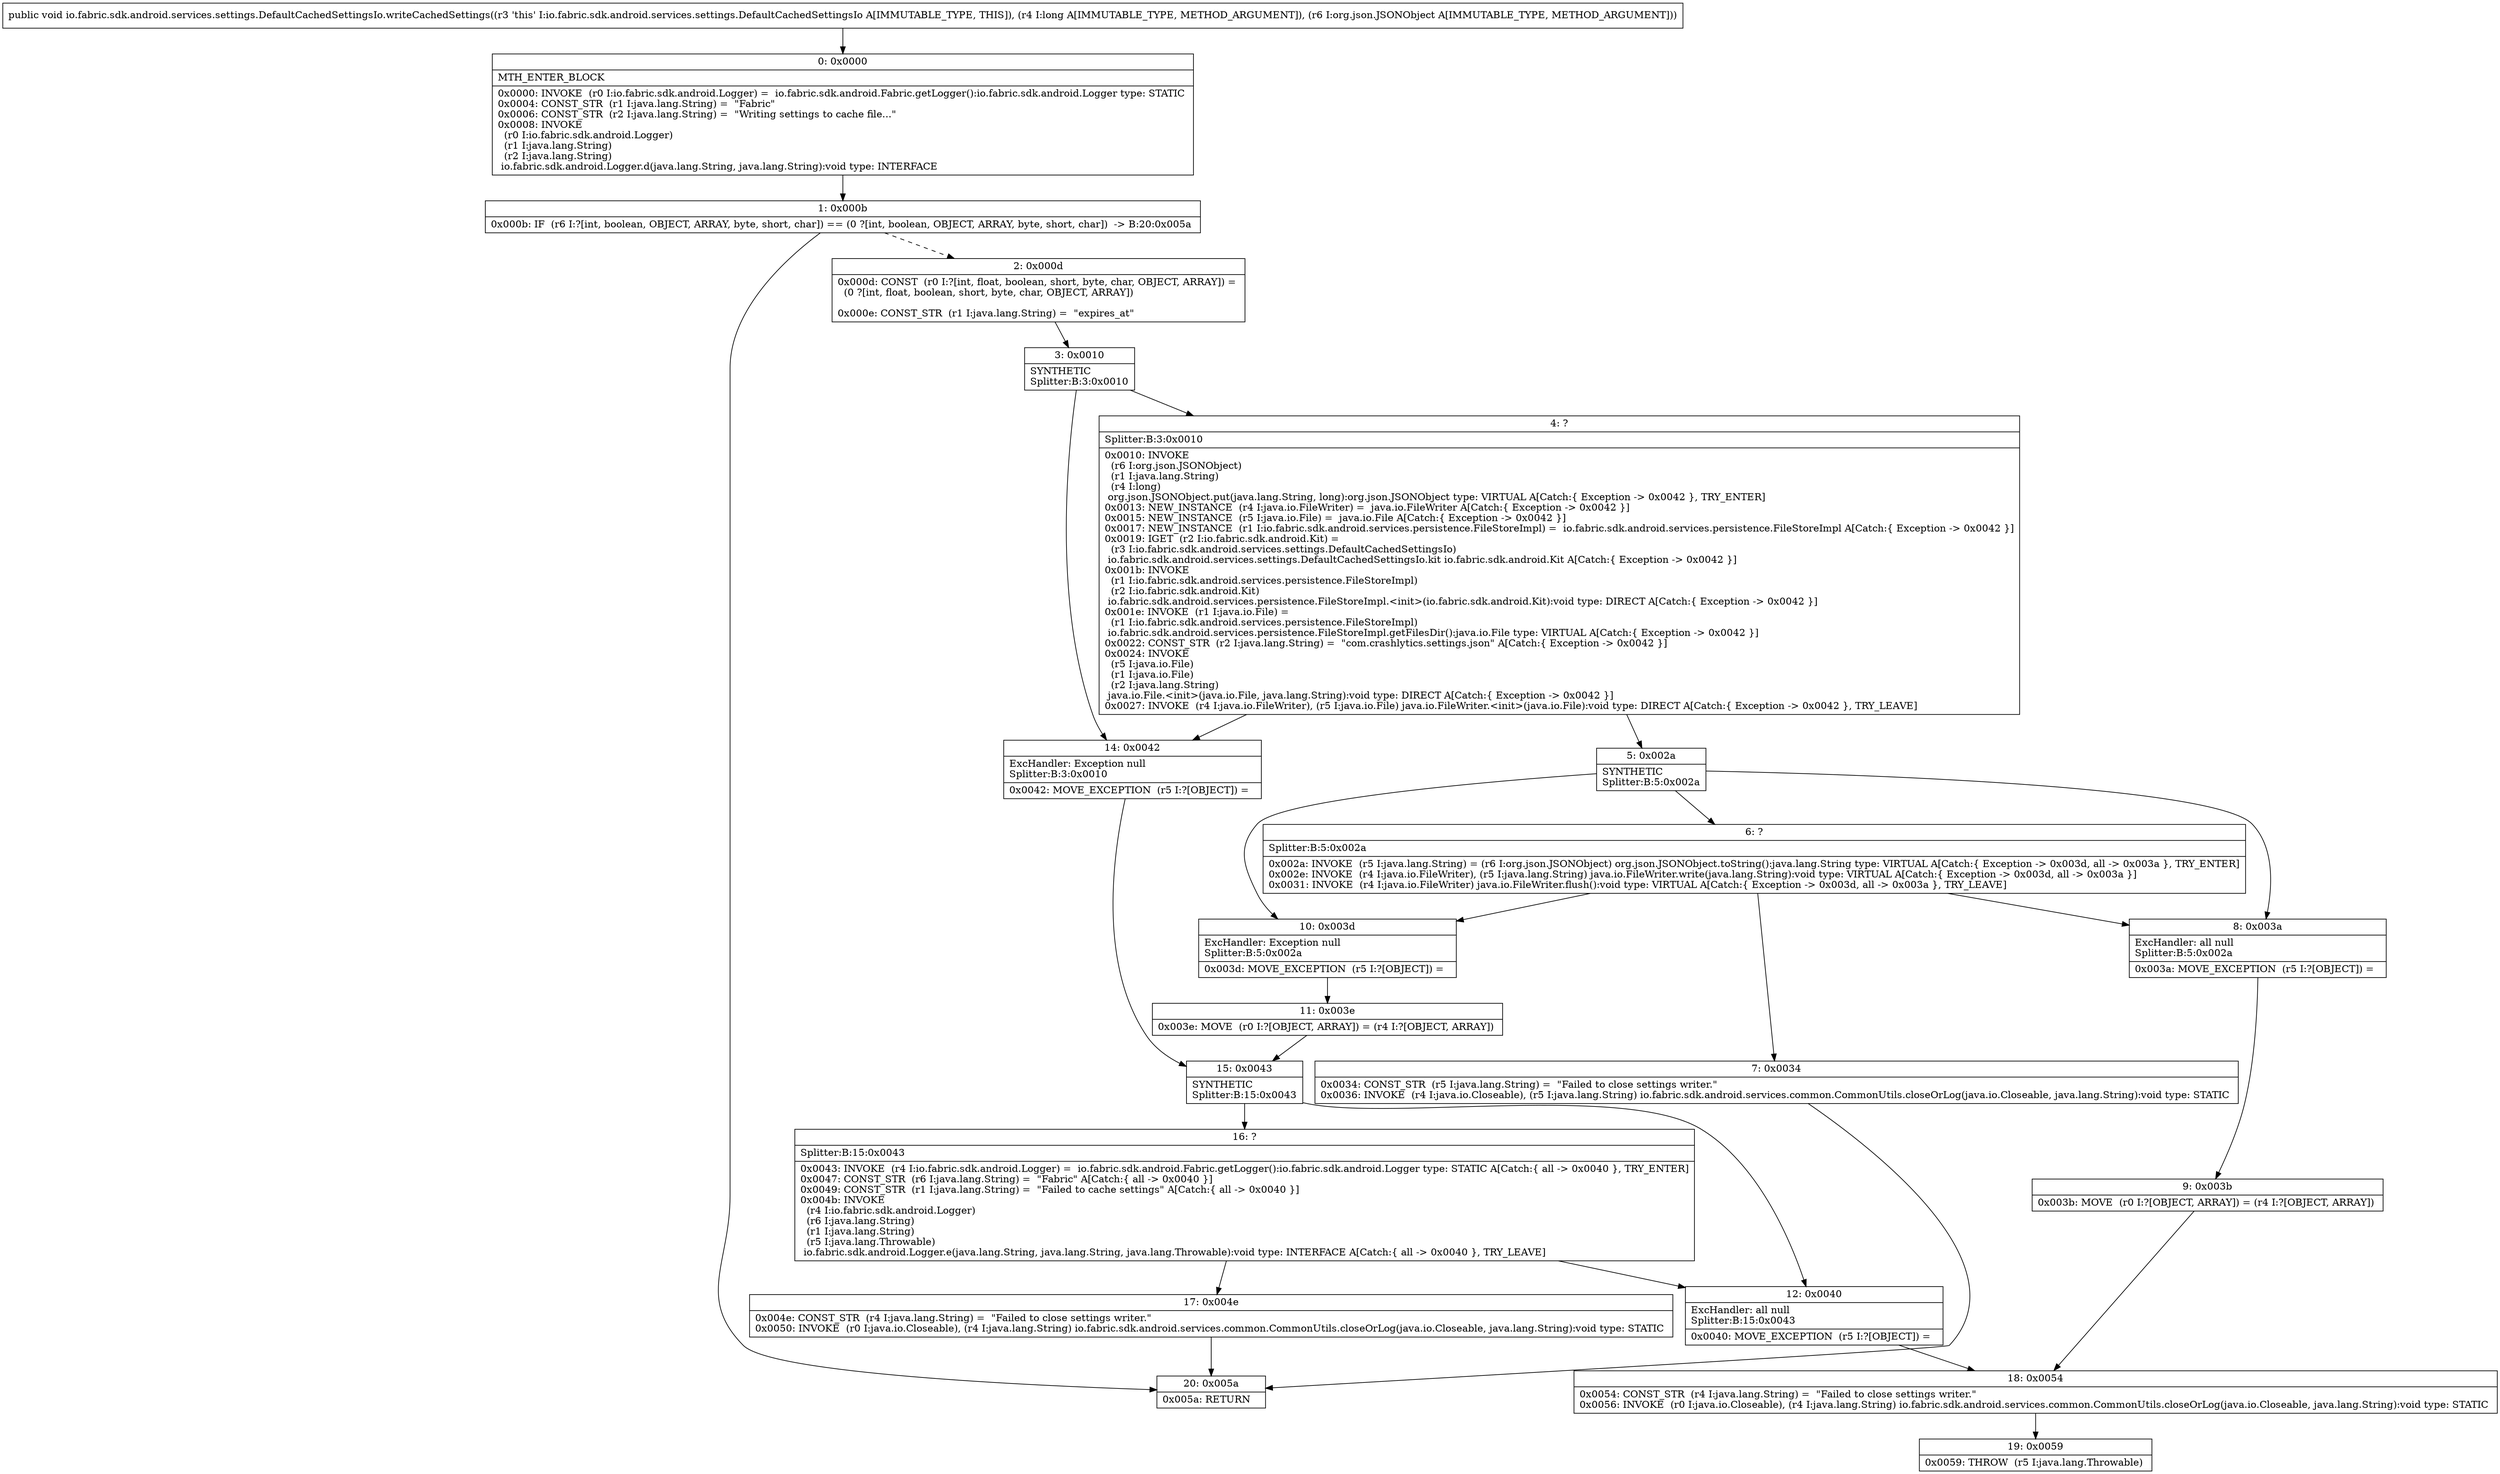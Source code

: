 digraph "CFG forio.fabric.sdk.android.services.settings.DefaultCachedSettingsIo.writeCachedSettings(JLorg\/json\/JSONObject;)V" {
Node_0 [shape=record,label="{0\:\ 0x0000|MTH_ENTER_BLOCK\l|0x0000: INVOKE  (r0 I:io.fabric.sdk.android.Logger) =  io.fabric.sdk.android.Fabric.getLogger():io.fabric.sdk.android.Logger type: STATIC \l0x0004: CONST_STR  (r1 I:java.lang.String) =  \"Fabric\" \l0x0006: CONST_STR  (r2 I:java.lang.String) =  \"Writing settings to cache file...\" \l0x0008: INVOKE  \l  (r0 I:io.fabric.sdk.android.Logger)\l  (r1 I:java.lang.String)\l  (r2 I:java.lang.String)\l io.fabric.sdk.android.Logger.d(java.lang.String, java.lang.String):void type: INTERFACE \l}"];
Node_1 [shape=record,label="{1\:\ 0x000b|0x000b: IF  (r6 I:?[int, boolean, OBJECT, ARRAY, byte, short, char]) == (0 ?[int, boolean, OBJECT, ARRAY, byte, short, char])  \-\> B:20:0x005a \l}"];
Node_2 [shape=record,label="{2\:\ 0x000d|0x000d: CONST  (r0 I:?[int, float, boolean, short, byte, char, OBJECT, ARRAY]) = \l  (0 ?[int, float, boolean, short, byte, char, OBJECT, ARRAY])\l \l0x000e: CONST_STR  (r1 I:java.lang.String) =  \"expires_at\" \l}"];
Node_3 [shape=record,label="{3\:\ 0x0010|SYNTHETIC\lSplitter:B:3:0x0010\l}"];
Node_4 [shape=record,label="{4\:\ ?|Splitter:B:3:0x0010\l|0x0010: INVOKE  \l  (r6 I:org.json.JSONObject)\l  (r1 I:java.lang.String)\l  (r4 I:long)\l org.json.JSONObject.put(java.lang.String, long):org.json.JSONObject type: VIRTUAL A[Catch:\{ Exception \-\> 0x0042 \}, TRY_ENTER]\l0x0013: NEW_INSTANCE  (r4 I:java.io.FileWriter) =  java.io.FileWriter A[Catch:\{ Exception \-\> 0x0042 \}]\l0x0015: NEW_INSTANCE  (r5 I:java.io.File) =  java.io.File A[Catch:\{ Exception \-\> 0x0042 \}]\l0x0017: NEW_INSTANCE  (r1 I:io.fabric.sdk.android.services.persistence.FileStoreImpl) =  io.fabric.sdk.android.services.persistence.FileStoreImpl A[Catch:\{ Exception \-\> 0x0042 \}]\l0x0019: IGET  (r2 I:io.fabric.sdk.android.Kit) = \l  (r3 I:io.fabric.sdk.android.services.settings.DefaultCachedSettingsIo)\l io.fabric.sdk.android.services.settings.DefaultCachedSettingsIo.kit io.fabric.sdk.android.Kit A[Catch:\{ Exception \-\> 0x0042 \}]\l0x001b: INVOKE  \l  (r1 I:io.fabric.sdk.android.services.persistence.FileStoreImpl)\l  (r2 I:io.fabric.sdk.android.Kit)\l io.fabric.sdk.android.services.persistence.FileStoreImpl.\<init\>(io.fabric.sdk.android.Kit):void type: DIRECT A[Catch:\{ Exception \-\> 0x0042 \}]\l0x001e: INVOKE  (r1 I:java.io.File) = \l  (r1 I:io.fabric.sdk.android.services.persistence.FileStoreImpl)\l io.fabric.sdk.android.services.persistence.FileStoreImpl.getFilesDir():java.io.File type: VIRTUAL A[Catch:\{ Exception \-\> 0x0042 \}]\l0x0022: CONST_STR  (r2 I:java.lang.String) =  \"com.crashlytics.settings.json\" A[Catch:\{ Exception \-\> 0x0042 \}]\l0x0024: INVOKE  \l  (r5 I:java.io.File)\l  (r1 I:java.io.File)\l  (r2 I:java.lang.String)\l java.io.File.\<init\>(java.io.File, java.lang.String):void type: DIRECT A[Catch:\{ Exception \-\> 0x0042 \}]\l0x0027: INVOKE  (r4 I:java.io.FileWriter), (r5 I:java.io.File) java.io.FileWriter.\<init\>(java.io.File):void type: DIRECT A[Catch:\{ Exception \-\> 0x0042 \}, TRY_LEAVE]\l}"];
Node_5 [shape=record,label="{5\:\ 0x002a|SYNTHETIC\lSplitter:B:5:0x002a\l}"];
Node_6 [shape=record,label="{6\:\ ?|Splitter:B:5:0x002a\l|0x002a: INVOKE  (r5 I:java.lang.String) = (r6 I:org.json.JSONObject) org.json.JSONObject.toString():java.lang.String type: VIRTUAL A[Catch:\{ Exception \-\> 0x003d, all \-\> 0x003a \}, TRY_ENTER]\l0x002e: INVOKE  (r4 I:java.io.FileWriter), (r5 I:java.lang.String) java.io.FileWriter.write(java.lang.String):void type: VIRTUAL A[Catch:\{ Exception \-\> 0x003d, all \-\> 0x003a \}]\l0x0031: INVOKE  (r4 I:java.io.FileWriter) java.io.FileWriter.flush():void type: VIRTUAL A[Catch:\{ Exception \-\> 0x003d, all \-\> 0x003a \}, TRY_LEAVE]\l}"];
Node_7 [shape=record,label="{7\:\ 0x0034|0x0034: CONST_STR  (r5 I:java.lang.String) =  \"Failed to close settings writer.\" \l0x0036: INVOKE  (r4 I:java.io.Closeable), (r5 I:java.lang.String) io.fabric.sdk.android.services.common.CommonUtils.closeOrLog(java.io.Closeable, java.lang.String):void type: STATIC \l}"];
Node_8 [shape=record,label="{8\:\ 0x003a|ExcHandler: all null\lSplitter:B:5:0x002a\l|0x003a: MOVE_EXCEPTION  (r5 I:?[OBJECT]) =  \l}"];
Node_9 [shape=record,label="{9\:\ 0x003b|0x003b: MOVE  (r0 I:?[OBJECT, ARRAY]) = (r4 I:?[OBJECT, ARRAY]) \l}"];
Node_10 [shape=record,label="{10\:\ 0x003d|ExcHandler: Exception null\lSplitter:B:5:0x002a\l|0x003d: MOVE_EXCEPTION  (r5 I:?[OBJECT]) =  \l}"];
Node_11 [shape=record,label="{11\:\ 0x003e|0x003e: MOVE  (r0 I:?[OBJECT, ARRAY]) = (r4 I:?[OBJECT, ARRAY]) \l}"];
Node_12 [shape=record,label="{12\:\ 0x0040|ExcHandler: all null\lSplitter:B:15:0x0043\l|0x0040: MOVE_EXCEPTION  (r5 I:?[OBJECT]) =  \l}"];
Node_14 [shape=record,label="{14\:\ 0x0042|ExcHandler: Exception null\lSplitter:B:3:0x0010\l|0x0042: MOVE_EXCEPTION  (r5 I:?[OBJECT]) =  \l}"];
Node_15 [shape=record,label="{15\:\ 0x0043|SYNTHETIC\lSplitter:B:15:0x0043\l}"];
Node_16 [shape=record,label="{16\:\ ?|Splitter:B:15:0x0043\l|0x0043: INVOKE  (r4 I:io.fabric.sdk.android.Logger) =  io.fabric.sdk.android.Fabric.getLogger():io.fabric.sdk.android.Logger type: STATIC A[Catch:\{ all \-\> 0x0040 \}, TRY_ENTER]\l0x0047: CONST_STR  (r6 I:java.lang.String) =  \"Fabric\" A[Catch:\{ all \-\> 0x0040 \}]\l0x0049: CONST_STR  (r1 I:java.lang.String) =  \"Failed to cache settings\" A[Catch:\{ all \-\> 0x0040 \}]\l0x004b: INVOKE  \l  (r4 I:io.fabric.sdk.android.Logger)\l  (r6 I:java.lang.String)\l  (r1 I:java.lang.String)\l  (r5 I:java.lang.Throwable)\l io.fabric.sdk.android.Logger.e(java.lang.String, java.lang.String, java.lang.Throwable):void type: INTERFACE A[Catch:\{ all \-\> 0x0040 \}, TRY_LEAVE]\l}"];
Node_17 [shape=record,label="{17\:\ 0x004e|0x004e: CONST_STR  (r4 I:java.lang.String) =  \"Failed to close settings writer.\" \l0x0050: INVOKE  (r0 I:java.io.Closeable), (r4 I:java.lang.String) io.fabric.sdk.android.services.common.CommonUtils.closeOrLog(java.io.Closeable, java.lang.String):void type: STATIC \l}"];
Node_18 [shape=record,label="{18\:\ 0x0054|0x0054: CONST_STR  (r4 I:java.lang.String) =  \"Failed to close settings writer.\" \l0x0056: INVOKE  (r0 I:java.io.Closeable), (r4 I:java.lang.String) io.fabric.sdk.android.services.common.CommonUtils.closeOrLog(java.io.Closeable, java.lang.String):void type: STATIC \l}"];
Node_19 [shape=record,label="{19\:\ 0x0059|0x0059: THROW  (r5 I:java.lang.Throwable) \l}"];
Node_20 [shape=record,label="{20\:\ 0x005a|0x005a: RETURN   \l}"];
MethodNode[shape=record,label="{public void io.fabric.sdk.android.services.settings.DefaultCachedSettingsIo.writeCachedSettings((r3 'this' I:io.fabric.sdk.android.services.settings.DefaultCachedSettingsIo A[IMMUTABLE_TYPE, THIS]), (r4 I:long A[IMMUTABLE_TYPE, METHOD_ARGUMENT]), (r6 I:org.json.JSONObject A[IMMUTABLE_TYPE, METHOD_ARGUMENT])) }"];
MethodNode -> Node_0;
Node_0 -> Node_1;
Node_1 -> Node_2[style=dashed];
Node_1 -> Node_20;
Node_2 -> Node_3;
Node_3 -> Node_4;
Node_3 -> Node_14;
Node_4 -> Node_5;
Node_4 -> Node_14;
Node_5 -> Node_6;
Node_5 -> Node_10;
Node_5 -> Node_8;
Node_6 -> Node_7;
Node_6 -> Node_10;
Node_6 -> Node_8;
Node_7 -> Node_20;
Node_8 -> Node_9;
Node_9 -> Node_18;
Node_10 -> Node_11;
Node_11 -> Node_15;
Node_12 -> Node_18;
Node_14 -> Node_15;
Node_15 -> Node_16;
Node_15 -> Node_12;
Node_16 -> Node_17;
Node_16 -> Node_12;
Node_17 -> Node_20;
Node_18 -> Node_19;
}

